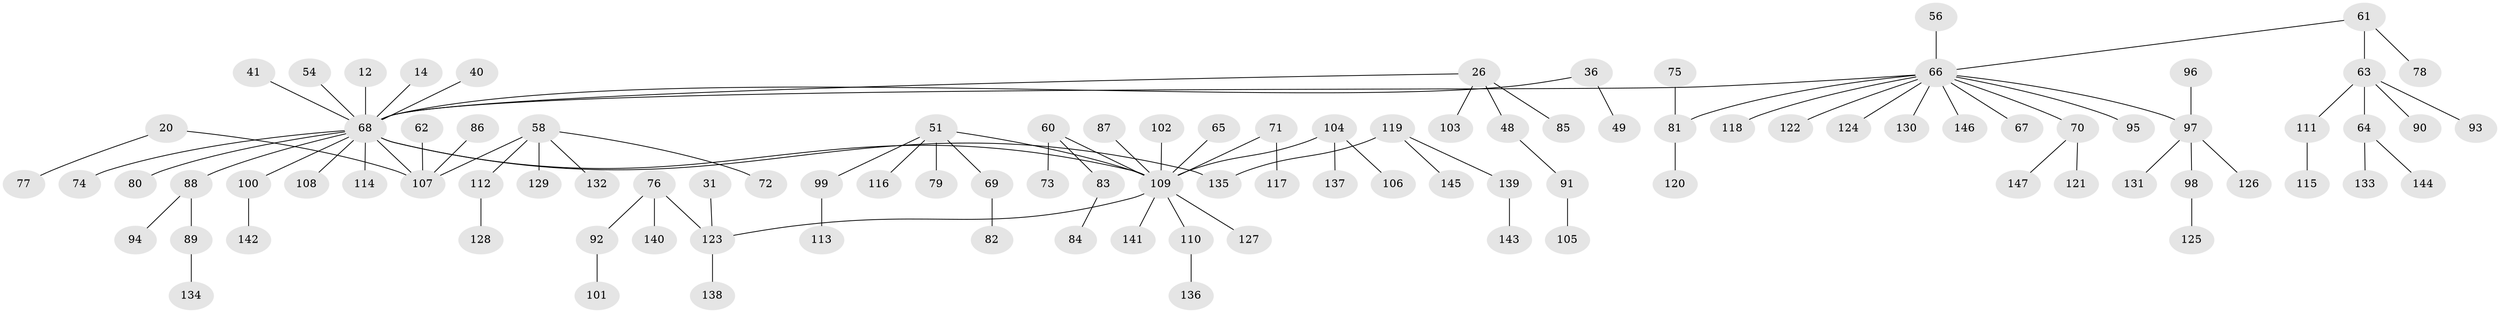 // original degree distribution, {5: 0.04081632653061224, 9: 0.006802721088435374, 2: 0.24489795918367346, 3: 0.14285714285714285, 4: 0.06802721088435375, 6: 0.006802721088435374, 1: 0.4897959183673469}
// Generated by graph-tools (version 1.1) at 2025/56/03/04/25 21:56:00]
// undirected, 102 vertices, 101 edges
graph export_dot {
graph [start="1"]
  node [color=gray90,style=filled];
  12;
  14;
  20;
  26;
  31;
  36;
  40;
  41;
  48;
  49;
  51 [super="+16+11+47"];
  54;
  56;
  58 [super="+50"];
  60 [super="+32"];
  61;
  62;
  63;
  64;
  65;
  66 [super="+6+8+10+34+33+52+35+53+38+37+57+25+42"];
  67;
  68 [super="+2+23"];
  69;
  70;
  71;
  72;
  73;
  74;
  75;
  76;
  77;
  78;
  79;
  80;
  81 [super="+44"];
  82;
  83;
  84;
  85;
  86;
  87;
  88 [super="+3"];
  89;
  90;
  91;
  92;
  93;
  94;
  95;
  96;
  97 [super="+43+24"];
  98;
  99;
  100;
  101;
  102;
  103;
  104 [super="+22"];
  105;
  106;
  107 [super="+1+28+15"];
  108;
  109 [super="+19+46+59"];
  110;
  111;
  112;
  113;
  114;
  115;
  116;
  117;
  118;
  119;
  120;
  121;
  122;
  123 [super="+27+30"];
  124;
  125;
  126;
  127;
  128;
  129;
  130;
  131;
  132;
  133;
  134;
  135 [super="+55"];
  136;
  137;
  138;
  139;
  140;
  141;
  142;
  143;
  144;
  145;
  146;
  147;
  12 -- 68;
  14 -- 68;
  20 -- 77;
  20 -- 107;
  26 -- 48;
  26 -- 85;
  26 -- 103;
  26 -- 68;
  31 -- 123;
  36 -- 49;
  36 -- 68;
  40 -- 68;
  41 -- 68;
  48 -- 91;
  51 -- 99;
  51 -- 69;
  51 -- 109;
  51 -- 116;
  51 -- 79;
  54 -- 68;
  56 -- 66;
  58 -- 112;
  58 -- 129;
  58 -- 132;
  58 -- 72;
  58 -- 107;
  60 -- 83;
  60 -- 73;
  60 -- 109;
  61 -- 63;
  61 -- 78;
  61 -- 66;
  62 -- 107;
  63 -- 64;
  63 -- 90;
  63 -- 93;
  63 -- 111;
  64 -- 133;
  64 -- 144;
  65 -- 109;
  66 -- 118;
  66 -- 68;
  66 -- 97;
  66 -- 81;
  66 -- 130;
  66 -- 124;
  66 -- 95;
  66 -- 70;
  66 -- 122;
  66 -- 67;
  66 -- 146;
  68 -- 80;
  68 -- 114;
  68 -- 100;
  68 -- 107;
  68 -- 88;
  68 -- 74;
  68 -- 108;
  68 -- 109;
  68 -- 135;
  69 -- 82;
  70 -- 121;
  70 -- 147;
  71 -- 117;
  71 -- 109;
  75 -- 81;
  76 -- 92;
  76 -- 140;
  76 -- 123;
  81 -- 120;
  83 -- 84;
  86 -- 107;
  87 -- 109;
  88 -- 89;
  88 -- 94;
  89 -- 134;
  91 -- 105;
  92 -- 101;
  96 -- 97;
  97 -- 98;
  97 -- 126;
  97 -- 131;
  98 -- 125;
  99 -- 113;
  100 -- 142;
  102 -- 109;
  104 -- 106;
  104 -- 137;
  104 -- 109;
  109 -- 110;
  109 -- 141;
  109 -- 127;
  109 -- 123;
  110 -- 136;
  111 -- 115;
  112 -- 128;
  119 -- 139;
  119 -- 145;
  119 -- 135;
  123 -- 138;
  139 -- 143;
}
